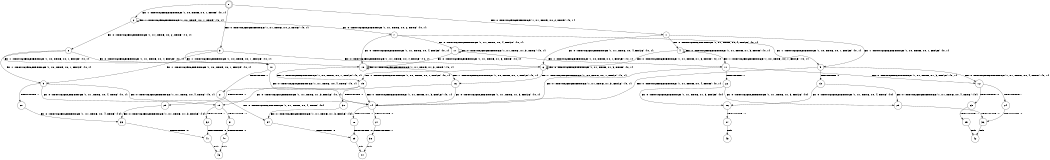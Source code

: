 digraph BCG {
size = "7, 10.5";
center = TRUE;
node [shape = circle];
0 [peripheries = 2];
0 -> 1 [label = "EX !0 !ATOMIC_EXCH_BRANCH (1, +1, TRUE, +0, 2, TRUE) !{0, 1}"];
0 -> 2 [label = "EX !1 !ATOMIC_EXCH_BRANCH (1, +0, TRUE, +0, 1, TRUE) !{0, 1}"];
0 -> 3 [label = "EX !0 !ATOMIC_EXCH_BRANCH (1, +1, TRUE, +0, 2, TRUE) !{0, 1}"];
1 -> 4 [label = "EX !0 !ATOMIC_EXCH_BRANCH (1, +1, TRUE, +0, 4, FALSE) !{0, 1}"];
1 -> 5 [label = "EX !1 !ATOMIC_EXCH_BRANCH (1, +0, TRUE, +0, 1, FALSE) !{0, 1}"];
1 -> 6 [label = "EX !0 !ATOMIC_EXCH_BRANCH (1, +1, TRUE, +0, 4, FALSE) !{0, 1}"];
2 -> 2 [label = "EX !1 !ATOMIC_EXCH_BRANCH (1, +0, TRUE, +0, 1, TRUE) !{0, 1}"];
2 -> 7 [label = "EX !0 !ATOMIC_EXCH_BRANCH (1, +1, TRUE, +0, 2, TRUE) !{0, 1}"];
2 -> 8 [label = "EX !0 !ATOMIC_EXCH_BRANCH (1, +1, TRUE, +0, 2, TRUE) !{0, 1}"];
3 -> 9 [label = "EX !1 !ATOMIC_EXCH_BRANCH (1, +0, TRUE, +0, 1, FALSE) !{0, 1}"];
3 -> 6 [label = "EX !0 !ATOMIC_EXCH_BRANCH (1, +1, TRUE, +0, 4, FALSE) !{0, 1}"];
3 -> 10 [label = "EX !1 !ATOMIC_EXCH_BRANCH (1, +0, TRUE, +0, 1, FALSE) !{0, 1}"];
4 -> 4 [label = "EX !0 !ATOMIC_EXCH_BRANCH (1, +1, TRUE, +1, 3, TRUE) !{0, 1}"];
4 -> 11 [label = "EX !1 !ATOMIC_EXCH_BRANCH (1, +0, TRUE, +0, 1, FALSE) !{0, 1}"];
4 -> 6 [label = "EX !0 !ATOMIC_EXCH_BRANCH (1, +1, TRUE, +1, 3, TRUE) !{0, 1}"];
5 -> 12 [label = "EX !0 !ATOMIC_EXCH_BRANCH (1, +1, TRUE, +0, 4, TRUE) !{0, 1}"];
5 -> 13 [label = "TERMINATE !1"];
5 -> 14 [label = "EX !0 !ATOMIC_EXCH_BRANCH (1, +1, TRUE, +0, 4, TRUE) !{0, 1}"];
6 -> 15 [label = "EX !1 !ATOMIC_EXCH_BRANCH (1, +0, TRUE, +0, 1, FALSE) !{0, 1}"];
6 -> 6 [label = "EX !0 !ATOMIC_EXCH_BRANCH (1, +1, TRUE, +1, 3, TRUE) !{0, 1}"];
6 -> 16 [label = "EX !1 !ATOMIC_EXCH_BRANCH (1, +0, TRUE, +0, 1, FALSE) !{0, 1}"];
7 -> 17 [label = "EX !0 !ATOMIC_EXCH_BRANCH (1, +1, TRUE, +0, 4, FALSE) !{0, 1}"];
7 -> 5 [label = "EX !1 !ATOMIC_EXCH_BRANCH (1, +0, TRUE, +0, 1, FALSE) !{0, 1}"];
7 -> 18 [label = "EX !0 !ATOMIC_EXCH_BRANCH (1, +1, TRUE, +0, 4, FALSE) !{0, 1}"];
8 -> 9 [label = "EX !1 !ATOMIC_EXCH_BRANCH (1, +0, TRUE, +0, 1, FALSE) !{0, 1}"];
8 -> 18 [label = "EX !0 !ATOMIC_EXCH_BRANCH (1, +1, TRUE, +0, 4, FALSE) !{0, 1}"];
8 -> 10 [label = "EX !1 !ATOMIC_EXCH_BRANCH (1, +0, TRUE, +0, 1, FALSE) !{0, 1}"];
9 -> 19 [label = "EX !0 !ATOMIC_EXCH_BRANCH (1, +1, TRUE, +0, 4, TRUE) !{0, 1}"];
9 -> 20 [label = "TERMINATE !1"];
9 -> 14 [label = "EX !0 !ATOMIC_EXCH_BRANCH (1, +1, TRUE, +0, 4, TRUE) !{0, 1}"];
10 -> 14 [label = "EX !0 !ATOMIC_EXCH_BRANCH (1, +1, TRUE, +0, 4, TRUE) !{0, 1}"];
10 -> 21 [label = "TERMINATE !1"];
11 -> 12 [label = "EX !0 !ATOMIC_EXCH_BRANCH (1, +1, TRUE, +1, 3, FALSE) !{0, 1}"];
11 -> 22 [label = "TERMINATE !1"];
11 -> 14 [label = "EX !0 !ATOMIC_EXCH_BRANCH (1, +1, TRUE, +1, 3, FALSE) !{0, 1}"];
12 -> 23 [label = "TERMINATE !0"];
12 -> 24 [label = "TERMINATE !1"];
13 -> 25 [label = "EX !0 !ATOMIC_EXCH_BRANCH (1, +1, TRUE, +0, 4, TRUE) !{0}"];
13 -> 26 [label = "EX !0 !ATOMIC_EXCH_BRANCH (1, +1, TRUE, +0, 4, TRUE) !{0}"];
14 -> 27 [label = "TERMINATE !0"];
14 -> 28 [label = "TERMINATE !1"];
15 -> 19 [label = "EX !0 !ATOMIC_EXCH_BRANCH (1, +1, TRUE, +1, 3, FALSE) !{0, 1}"];
15 -> 29 [label = "TERMINATE !1"];
15 -> 14 [label = "EX !0 !ATOMIC_EXCH_BRANCH (1, +1, TRUE, +1, 3, FALSE) !{0, 1}"];
16 -> 14 [label = "EX !0 !ATOMIC_EXCH_BRANCH (1, +1, TRUE, +1, 3, FALSE) !{0, 1}"];
16 -> 30 [label = "TERMINATE !1"];
17 -> 17 [label = "EX !0 !ATOMIC_EXCH_BRANCH (1, +1, TRUE, +1, 3, TRUE) !{0, 1}"];
17 -> 11 [label = "EX !1 !ATOMIC_EXCH_BRANCH (1, +0, TRUE, +0, 1, FALSE) !{0, 1}"];
17 -> 18 [label = "EX !0 !ATOMIC_EXCH_BRANCH (1, +1, TRUE, +1, 3, TRUE) !{0, 1}"];
18 -> 15 [label = "EX !1 !ATOMIC_EXCH_BRANCH (1, +0, TRUE, +0, 1, FALSE) !{0, 1}"];
18 -> 18 [label = "EX !0 !ATOMIC_EXCH_BRANCH (1, +1, TRUE, +1, 3, TRUE) !{0, 1}"];
18 -> 16 [label = "EX !1 !ATOMIC_EXCH_BRANCH (1, +0, TRUE, +0, 1, FALSE) !{0, 1}"];
19 -> 31 [label = "TERMINATE !0"];
19 -> 32 [label = "TERMINATE !1"];
20 -> 33 [label = "EX !0 !ATOMIC_EXCH_BRANCH (1, +1, TRUE, +0, 4, TRUE) !{0}"];
21 -> 34 [label = "EX !0 !ATOMIC_EXCH_BRANCH (1, +1, TRUE, +0, 4, TRUE) !{0}"];
22 -> 25 [label = "EX !0 !ATOMIC_EXCH_BRANCH (1, +1, TRUE, +1, 3, FALSE) !{0}"];
22 -> 26 [label = "EX !0 !ATOMIC_EXCH_BRANCH (1, +1, TRUE, +1, 3, FALSE) !{0}"];
23 -> 35 [label = "TERMINATE !1"];
24 -> 36 [label = "TERMINATE !0"];
25 -> 36 [label = "TERMINATE !0"];
26 -> 37 [label = "TERMINATE !0"];
27 -> 38 [label = "TERMINATE !1"];
28 -> 39 [label = "TERMINATE !0"];
29 -> 33 [label = "EX !0 !ATOMIC_EXCH_BRANCH (1, +1, TRUE, +1, 3, FALSE) !{0}"];
30 -> 34 [label = "EX !0 !ATOMIC_EXCH_BRANCH (1, +1, TRUE, +1, 3, FALSE) !{0}"];
31 -> 40 [label = "TERMINATE !1"];
32 -> 41 [label = "TERMINATE !0"];
33 -> 41 [label = "TERMINATE !0"];
34 -> 39 [label = "TERMINATE !0"];
35 -> 42 [label = "exit"];
36 -> 42 [label = "exit"];
37 -> 43 [label = "exit"];
38 -> 44 [label = "exit"];
39 -> 44 [label = "exit"];
40 -> 45 [label = "exit"];
41 -> 45 [label = "exit"];
}
